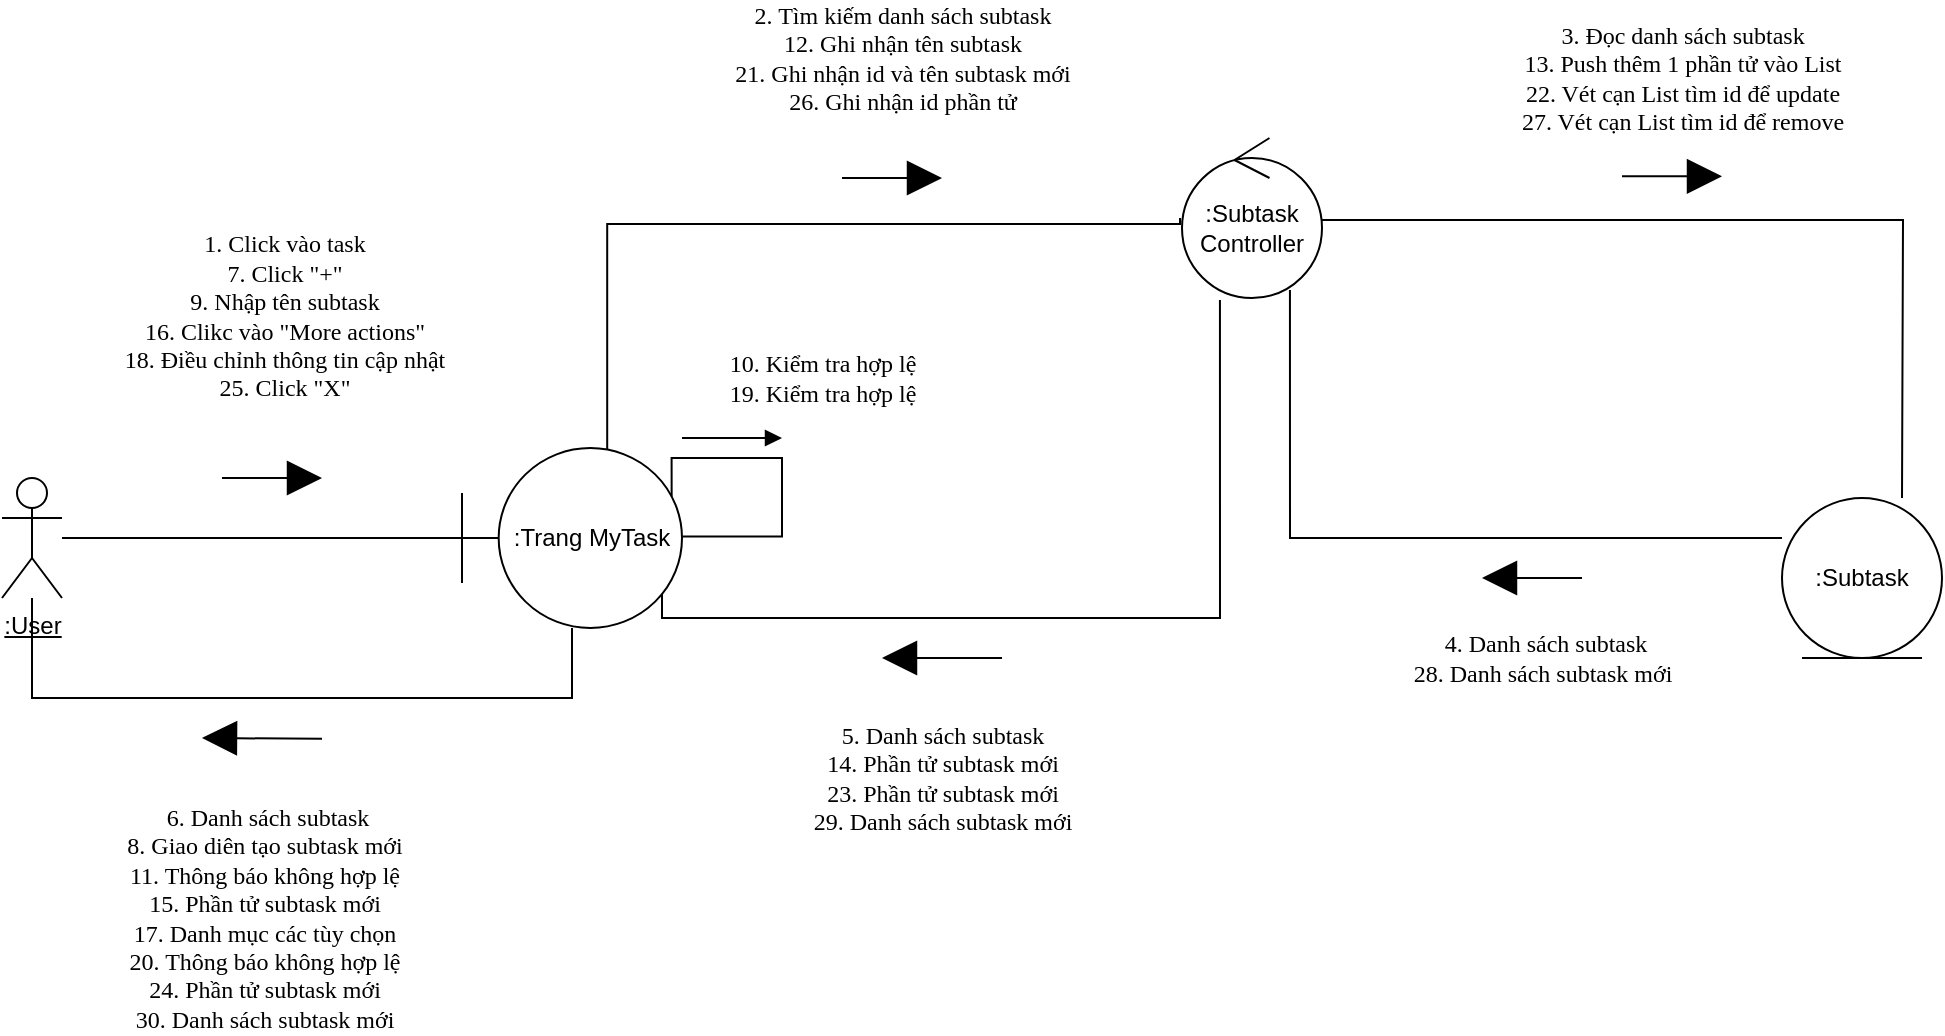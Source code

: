 <mxfile version="13.9.9" type="google"><diagram id="2W0eRxzlBoaKRIYa2XJh" name="Page-1"><mxGraphModel dx="868" dy="492" grid="1" gridSize="10" guides="1" tooltips="1" connect="1" arrows="1" fold="1" page="1" pageScale="1" pageWidth="850" pageHeight="1100" math="0" shadow="0"><root><mxCell id="0"/><mxCell id="1" parent="0"/><mxCell id="wKA3h7nc-tcH-u6Huv6N-1" style="endArrow=none;html=1;fontSize=12;" parent="1" source="wKA3h7nc-tcH-u6Huv6N-2" target="wKA3h7nc-tcH-u6Huv6N-8" edge="1"><mxGeometry relative="1" as="geometry"/></mxCell><mxCell id="wKA3h7nc-tcH-u6Huv6N-2" value="&lt;u style=&quot;font-size: 12px;&quot;&gt;:User&lt;/u&gt;" style="shape=umlActor;verticalLabelPosition=bottom;verticalAlign=top;html=1;fontSize=12;" parent="1" vertex="1"><mxGeometry x="10" y="330" width="30" height="60" as="geometry"/></mxCell><mxCell id="wKA3h7nc-tcH-u6Huv6N-3" style="edgeStyle=orthogonalEdgeStyle;rounded=0;orthogonalLoop=1;jettySize=auto;html=1;endArrow=none;endFill=0;fontSize=12;exitX=0.986;exitY=0.513;exitDx=0;exitDy=0;exitPerimeter=0;" parent="1" source="TMxIy6Rv-N7ZiAHSTkyq-1" edge="1"><mxGeometry relative="1" as="geometry"><mxPoint x="690" y="200" as="sourcePoint"/><mxPoint x="960" y="340" as="targetPoint"/></mxGeometry></mxCell><mxCell id="wKA3h7nc-tcH-u6Huv6N-4" style="edgeStyle=orthogonalEdgeStyle;rounded=0;orthogonalLoop=1;jettySize=auto;html=1;entryX=0.882;entryY=0.836;entryDx=0;entryDy=0;endArrow=none;endFill=0;fontSize=12;entryPerimeter=0;exitX=0.271;exitY=1.013;exitDx=0;exitDy=0;exitPerimeter=0;" parent="1" source="TMxIy6Rv-N7ZiAHSTkyq-1" target="wKA3h7nc-tcH-u6Huv6N-8" edge="1"><mxGeometry relative="1" as="geometry"><Array as="points"><mxPoint x="619" y="400"/><mxPoint x="340" y="400"/><mxPoint x="340" y="383"/><mxPoint x="337" y="383"/></Array><mxPoint x="600" y="220" as="sourcePoint"/></mxGeometry></mxCell><mxCell id="wKA3h7nc-tcH-u6Huv6N-6" style="edgeStyle=orthogonalEdgeStyle;rounded=0;orthogonalLoop=1;jettySize=auto;html=1;entryX=-0.014;entryY=0.5;entryDx=0;entryDy=0;entryPerimeter=0;endArrow=none;endFill=0;fontSize=12;exitX=0.66;exitY=0.022;exitDx=0;exitDy=0;exitPerimeter=0;" parent="1" source="wKA3h7nc-tcH-u6Huv6N-8" target="TMxIy6Rv-N7ZiAHSTkyq-1" edge="1"><mxGeometry relative="1" as="geometry"><Array as="points"><mxPoint x="313" y="203"/><mxPoint x="599" y="203"/></Array><mxPoint x="570.12" y="202.72" as="targetPoint"/></mxGeometry></mxCell><mxCell id="wKA3h7nc-tcH-u6Huv6N-7" style="edgeStyle=orthogonalEdgeStyle;rounded=0;orthogonalLoop=1;jettySize=auto;html=1;endArrow=none;endFill=0;fontSize=12;" parent="1" source="wKA3h7nc-tcH-u6Huv6N-8" target="wKA3h7nc-tcH-u6Huv6N-2" edge="1"><mxGeometry relative="1" as="geometry"><Array as="points"><mxPoint x="295" y="440"/><mxPoint x="25" y="440"/></Array></mxGeometry></mxCell><mxCell id="wKA3h7nc-tcH-u6Huv6N-8" value="&lt;span&gt;:Trang MyTask&lt;/span&gt;" style="shape=umlBoundary;whiteSpace=wrap;html=1;fontSize=12;" parent="1" vertex="1"><mxGeometry x="240" y="315" width="110" height="90" as="geometry"/></mxCell><mxCell id="wKA3h7nc-tcH-u6Huv6N-9" style="edgeStyle=orthogonalEdgeStyle;rounded=0;orthogonalLoop=1;jettySize=auto;html=1;endArrow=none;endFill=0;fontSize=12;entryX=0.771;entryY=0.95;entryDx=0;entryDy=0;entryPerimeter=0;" parent="1" edge="1" target="TMxIy6Rv-N7ZiAHSTkyq-1"><mxGeometry relative="1" as="geometry"><mxPoint x="670" y="230" as="targetPoint"/><Array as="points"><mxPoint x="654" y="360"/></Array><mxPoint x="900" y="360" as="sourcePoint"/></mxGeometry></mxCell><mxCell id="wKA3h7nc-tcH-u6Huv6N-11" value="" style="endArrow=block;html=1;fontSize=12;endFill=1;endSize=15;" parent="1" edge="1"><mxGeometry width="50" height="50" relative="1" as="geometry"><mxPoint x="120" y="330" as="sourcePoint"/><mxPoint x="170" y="330" as="targetPoint"/></mxGeometry></mxCell><mxCell id="wKA3h7nc-tcH-u6Huv6N-12" value="&lt;font style=&quot;font-size: 12px&quot;&gt;&lt;font style=&quot;font-size: 12px&quot;&gt;&lt;font style=&quot;font-size: 12px&quot;&gt;&lt;span style=&quot;font-family: &amp;#34;verdana&amp;#34;&quot;&gt;1. Click vào task&lt;br&gt;&lt;/span&gt;&lt;/font&gt;&lt;/font&gt;&lt;/font&gt;&lt;span style=&quot;font-family: &amp;#34;verdana&amp;#34; ; font-size: 12px&quot;&gt;7. Click &quot;+&quot;&lt;br&gt;9. Nhập tên subtask&lt;br&gt;16. Clikc vào &quot;More actions&quot;&lt;br&gt;&lt;/span&gt;&lt;div&gt;&lt;span style=&quot;font-family: &amp;#34;verdana&amp;#34; ; font-size: 12px&quot;&gt;18. Điều chỉnh thông tin cập nhật&lt;/span&gt;&lt;/div&gt;&lt;div&gt;&lt;span style=&quot;font-family: &amp;#34;verdana&amp;#34; ; font-size: 12px&quot;&gt;25. Click &quot;X&quot;&lt;br&gt;&lt;/span&gt;&lt;/div&gt;" style="edgeLabel;html=1;align=center;verticalAlign=middle;resizable=0;points=[];fontSize=12;" parent="wKA3h7nc-tcH-u6Huv6N-11" vertex="1" connectable="0"><mxGeometry x="-0.42" y="-1" relative="1" as="geometry"><mxPoint x="15.83" y="-82" as="offset"/></mxGeometry></mxCell><mxCell id="wKA3h7nc-tcH-u6Huv6N-13" value="&lt;font style=&quot;font-size: 12px&quot;&gt;&lt;span style=&quot;font-family: &amp;#34;verdana&amp;#34;&quot;&gt;3. Đọc danh sách subtask&lt;br&gt;&lt;/span&gt;&lt;/font&gt;&lt;span style=&quot;font-family: &amp;#34;verdana&amp;#34;&quot;&gt;13. Push thêm 1 phần tử vào List&lt;br&gt;22. Vét cạn List tìm id để update&lt;br&gt;27. Vét cạn List tìm id để remove&lt;br&gt;&lt;/span&gt;" style="endArrow=block;html=1;fontSize=12;endFill=1;endSize=15;" parent="1" edge="1"><mxGeometry x="0.2" y="49" width="50" height="50" relative="1" as="geometry"><mxPoint x="820" y="179.17" as="sourcePoint"/><mxPoint x="870" y="179.17" as="targetPoint"/><mxPoint as="offset"/></mxGeometry></mxCell><mxCell id="wKA3h7nc-tcH-u6Huv6N-14" value="&lt;div&gt;&lt;span style=&quot;font-family: &amp;#34;verdana&amp;#34;&quot;&gt;&lt;font style=&quot;font-size: 12px&quot;&gt;2. Tìm kiếm danh sách subtask&lt;br&gt;&lt;/font&gt;&lt;/span&gt;&lt;/div&gt;&lt;span style=&quot;font-family: &amp;#34;verdana&amp;#34;&quot;&gt;12. Ghi nhận tên subtask&lt;br&gt;21. Ghi nhận id và tên subtask mới&lt;br&gt;26. Ghi nhận id phần tử&lt;br&gt;&lt;/span&gt;" style="endArrow=block;html=1;fontSize=12;align=center;endFill=1;endSize=15;" parent="1" edge="1"><mxGeometry x="0.2" y="60" width="50" height="50" relative="1" as="geometry"><mxPoint x="430" y="180" as="sourcePoint"/><mxPoint x="480" y="180" as="targetPoint"/><Array as="points"><mxPoint x="470" y="180"/></Array><mxPoint as="offset"/></mxGeometry></mxCell><mxCell id="wKA3h7nc-tcH-u6Huv6N-15" value="&lt;span style=&quot;font-family: &amp;#34;verdana&amp;#34;&quot;&gt;&amp;nbsp;4. Danh sách subtask&lt;br&gt;28. Danh sách subtask mới&lt;br&gt;&lt;/span&gt;" style="endArrow=block;html=1;fontSize=12;endFill=1;endSize=15;" parent="1" edge="1"><mxGeometry x="-0.2" y="40" width="50" height="50" relative="1" as="geometry"><mxPoint x="800" y="380" as="sourcePoint"/><mxPoint x="750" y="380" as="targetPoint"/><mxPoint as="offset"/></mxGeometry></mxCell><mxCell id="wKA3h7nc-tcH-u6Huv6N-16" value="&lt;font style=&quot;font-size: 12px&quot;&gt;&lt;span style=&quot;font-family: &amp;#34;verdana&amp;#34;&quot;&gt;&lt;font style=&quot;font-size: 12px&quot;&gt;5. Danh sách subtask&lt;br&gt;&lt;/font&gt;&lt;/span&gt;&lt;/font&gt;&lt;span style=&quot;font-family: &amp;#34;verdana&amp;#34;&quot;&gt;&lt;font style=&quot;font-size: 12px&quot;&gt;14. Phần tử subtask mới&lt;br&gt;23. Phần tử subtask mới&lt;br&gt;29. Danh sách subtask mới&lt;br&gt;&lt;/font&gt;&lt;/span&gt;" style="endArrow=block;html=1;fontSize=12;endFill=1;jumpSize=7;sourcePerimeterSpacing=2;endSize=15;" parent="1" edge="1"><mxGeometry y="60" width="50" height="50" relative="1" as="geometry"><mxPoint x="510" y="420" as="sourcePoint"/><mxPoint x="450" y="420" as="targetPoint"/><Array as="points"/><mxPoint as="offset"/></mxGeometry></mxCell><mxCell id="wKA3h7nc-tcH-u6Huv6N-17" value="" style="endArrow=block;html=1;fontSize=12;endFill=1;endSize=15;" parent="1" edge="1"><mxGeometry width="50" height="50" relative="1" as="geometry"><mxPoint x="170" y="460.42" as="sourcePoint"/><mxPoint x="110" y="460" as="targetPoint"/><Array as="points"/></mxGeometry></mxCell><mxCell id="wKA3h7nc-tcH-u6Huv6N-18" value="&lt;font style=&quot;font-size: 12px&quot;&gt;&lt;font style=&quot;font-size: 12px&quot;&gt;&lt;font style=&quot;font-size: 12px&quot;&gt;&lt;span style=&quot;font-family: &amp;#34;verdana&amp;#34;&quot;&gt;&amp;nbsp;6. Danh sách subtask&lt;br&gt;&lt;/span&gt;&lt;/font&gt;&lt;/font&gt;&lt;/font&gt;&lt;span style=&quot;font-family: &amp;#34;verdana&amp;#34;&quot;&gt;8. Giao diên tạo subtask mới&lt;br&gt;11. Thông báo không hợp lệ&lt;br&gt;15. Phần tử subtask mới&lt;br&gt;17. Danh mục các tùy chọn&lt;br&gt;20. &lt;/span&gt;&lt;span style=&quot;font-family: &amp;#34;verdana&amp;#34;&quot;&gt;&lt;span style=&quot;font-family: &amp;#34;verdana&amp;#34;&quot;&gt;Thông báo không hợp lệ&lt;/span&gt;&lt;/span&gt;&lt;div&gt;&lt;span style=&quot;font-family: &amp;#34;verdana&amp;#34;&quot;&gt;&lt;span style=&quot;font-family: &amp;#34;verdana&amp;#34;&quot;&gt;&lt;/span&gt;24. Phần tử subtask mới&lt;/span&gt;&lt;/div&gt;&lt;div&gt;&lt;span style=&quot;font-family: &amp;#34;verdana&amp;#34;&quot;&gt;30. Danh sách subtask mới&lt;br&gt;&lt;/span&gt;&lt;/div&gt;&lt;div&gt;&lt;span style=&quot;font-family: &amp;#34;verdana&amp;#34;&quot;&gt;&lt;/span&gt;&lt;/div&gt;" style="edgeLabel;html=1;align=center;verticalAlign=middle;resizable=0;points=[];fontSize=12;" parent="wKA3h7nc-tcH-u6Huv6N-17" vertex="1" connectable="0"><mxGeometry x="-0.409" relative="1" as="geometry"><mxPoint x="-12" y="89.71" as="offset"/></mxGeometry></mxCell><mxCell id="wKA3h7nc-tcH-u6Huv6N-19" style="edgeStyle=orthogonalEdgeStyle;rounded=0;orthogonalLoop=1;jettySize=auto;html=1;endArrow=none;endFill=0;fontSize=12;exitX=0.953;exitY=0.269;exitDx=0;exitDy=0;exitPerimeter=0;entryX=1.003;entryY=0.491;entryDx=0;entryDy=0;entryPerimeter=0;" parent="1" source="wKA3h7nc-tcH-u6Huv6N-8" target="wKA3h7nc-tcH-u6Huv6N-8" edge="1"><mxGeometry relative="1" as="geometry"><Array as="points"><mxPoint x="345" y="320"/><mxPoint x="400" y="320"/><mxPoint x="400" y="359"/></Array></mxGeometry></mxCell><mxCell id="wKA3h7nc-tcH-u6Huv6N-20" value="&lt;font face=&quot;verdana&quot;&gt;10. Kiểm tra hợp lệ&lt;br&gt;19. Kiểm tra hợp lệ&lt;br&gt;&lt;/font&gt;" style="endArrow=block;html=1;fontSize=12;align=center;endFill=1;" parent="1" edge="1"><mxGeometry x="1" y="36" width="50" height="50" relative="1" as="geometry"><mxPoint x="350" y="310" as="sourcePoint"/><mxPoint x="400" y="310" as="targetPoint"/><Array as="points"/><mxPoint x="20" y="6" as="offset"/></mxGeometry></mxCell><mxCell id="TMxIy6Rv-N7ZiAHSTkyq-1" value="&lt;div&gt;:Subtask&lt;/div&gt;&lt;div&gt;Controller&lt;br&gt;&lt;/div&gt;" style="ellipse;shape=umlControl;whiteSpace=wrap;html=1;" vertex="1" parent="1"><mxGeometry x="600" y="160" width="70" height="80" as="geometry"/></mxCell><mxCell id="TMxIy6Rv-N7ZiAHSTkyq-2" value=":Subtask" style="ellipse;shape=umlEntity;whiteSpace=wrap;html=1;" vertex="1" parent="1"><mxGeometry x="900" y="340" width="80" height="80" as="geometry"/></mxCell></root></mxGraphModel></diagram></mxfile>